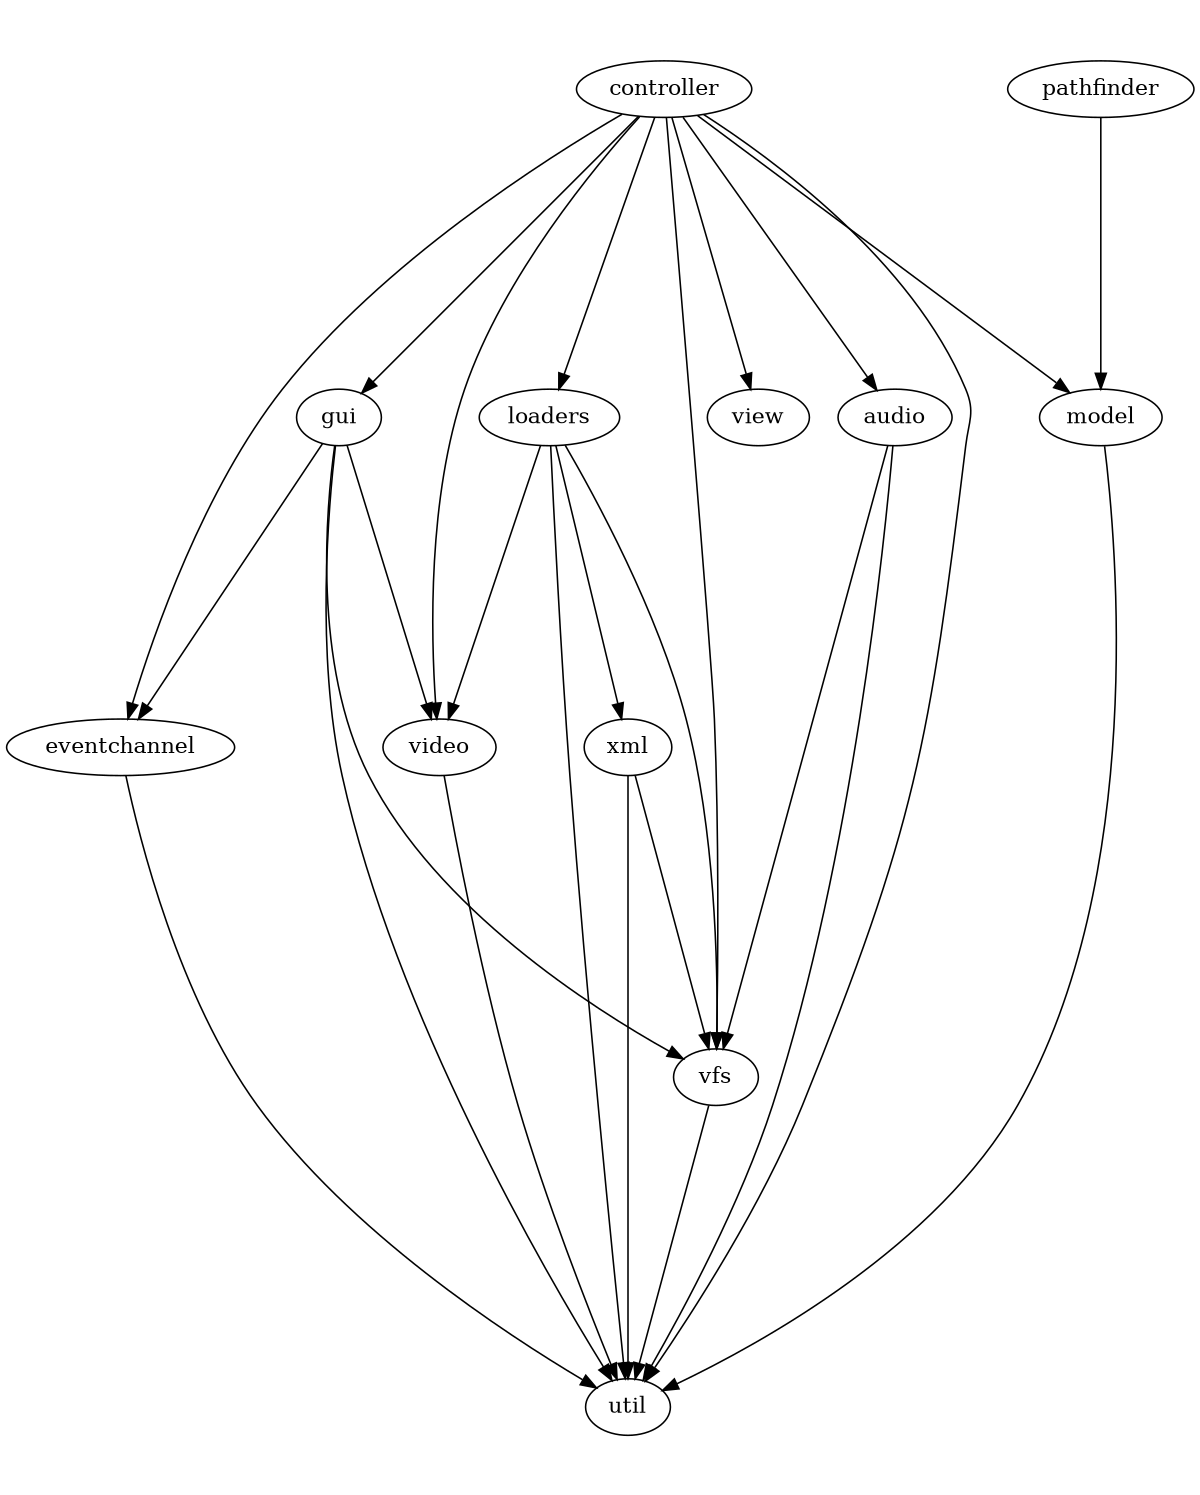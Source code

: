 digraph "source tree" {
    overlap=scale;
    size="8,10";
    ratio="fill";
    fontsize="16";
    fontname="Helvetica";
    clusterrank="local";
    "audio" -> "util"
    "audio" -> "vfs"
    "controller" -> "audio"
    "controller" -> "eventchannel"
    "controller" -> "gui"
    "controller" -> "loaders"
    "controller" -> "model"
    "controller" -> "util"
    "controller" -> "vfs"
    "controller" -> "video"
    "controller" -> "view"
    "eventchannel" -> "util"
    "gui" -> "eventchannel"
    "gui" -> "util"
    "gui" -> "vfs"
    "gui" -> "video"
    "loaders" -> "util"
    "loaders" -> "vfs"
    "loaders" -> "video"
    "loaders" -> "xml"
    "model" -> "util"
    "pathfinder" -> "model"
    "vfs" -> "util"
    "video" -> "util"
    "xml" -> "util"
    "xml" -> "vfs"
}